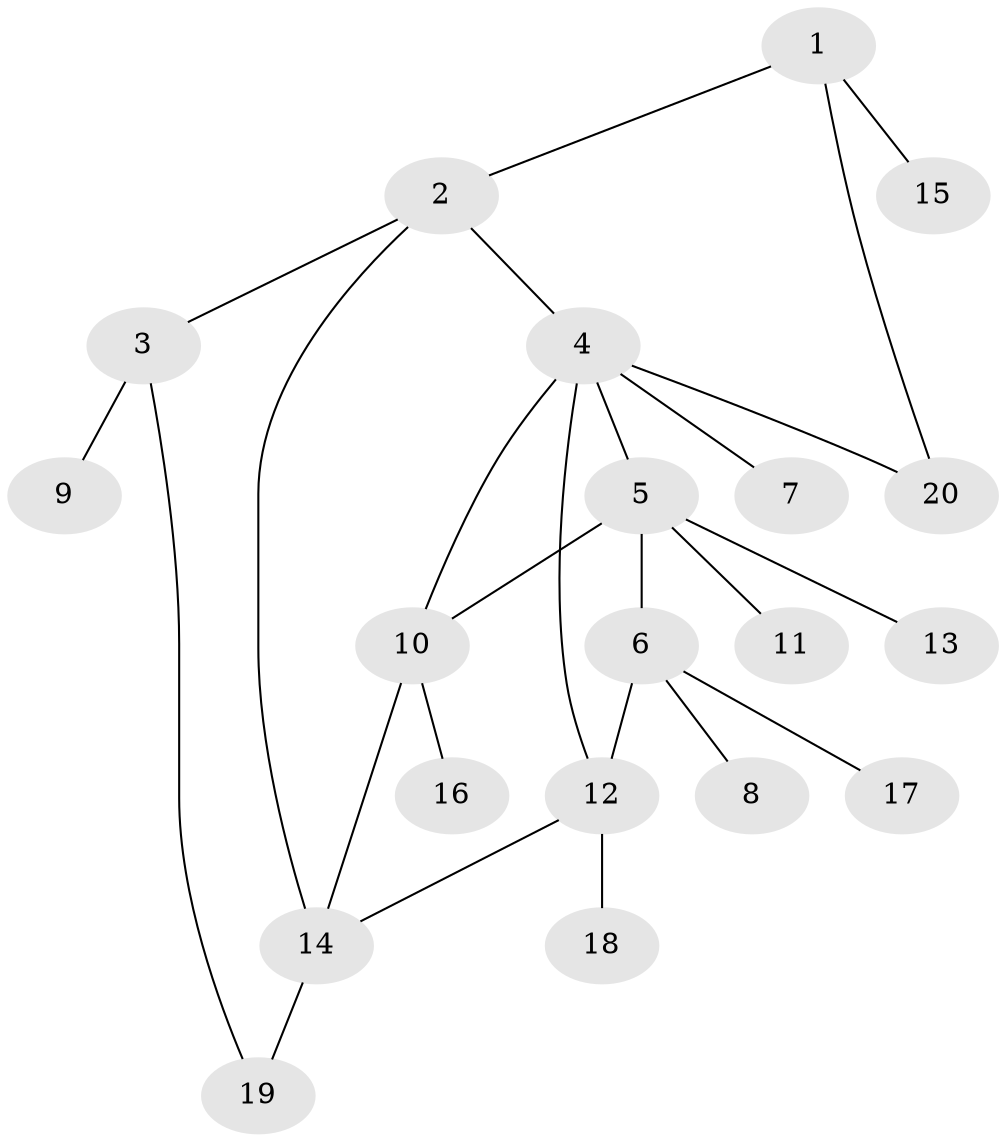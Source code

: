 // Generated by graph-tools (version 1.1) at 2025/46/02/15/25 05:46:28]
// undirected, 20 vertices, 25 edges
graph export_dot {
graph [start="1"]
  node [color=gray90,style=filled];
  1;
  2;
  3;
  4;
  5;
  6;
  7;
  8;
  9;
  10;
  11;
  12;
  13;
  14;
  15;
  16;
  17;
  18;
  19;
  20;
  1 -- 2;
  1 -- 15;
  1 -- 20;
  2 -- 3;
  2 -- 4;
  2 -- 14;
  3 -- 9;
  3 -- 19;
  4 -- 5;
  4 -- 7;
  4 -- 10;
  4 -- 20;
  4 -- 12;
  5 -- 6;
  5 -- 11;
  5 -- 13;
  5 -- 10;
  6 -- 8;
  6 -- 12;
  6 -- 17;
  10 -- 16;
  10 -- 14;
  12 -- 18;
  12 -- 14;
  14 -- 19;
}
